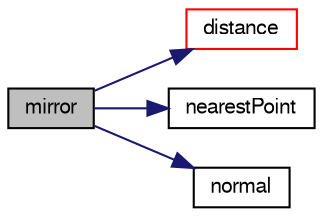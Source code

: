digraph "mirror"
{
  bgcolor="transparent";
  edge [fontname="FreeSans",fontsize="10",labelfontname="FreeSans",labelfontsize="10"];
  node [fontname="FreeSans",fontsize="10",shape=record];
  rankdir="LR";
  Node738 [label="mirror",height=0.2,width=0.4,color="black", fillcolor="grey75", style="filled", fontcolor="black"];
  Node738 -> Node739 [color="midnightblue",fontsize="10",style="solid",fontname="FreeSans"];
  Node739 [label="distance",height=0.2,width=0.4,color="red",URL="$a27570.html#a61fbf8f04b4768f4952b364ee7a9bc57",tooltip="Return distance from the given point to the plane. "];
  Node738 -> Node752 [color="midnightblue",fontsize="10",style="solid",fontname="FreeSans"];
  Node752 [label="nearestPoint",height=0.2,width=0.4,color="black",URL="$a27570.html#ac5172e8300fdfc33a0ea3971445e4d7f",tooltip="Return nearest point in the plane for the given point. "];
  Node738 -> Node753 [color="midnightblue",fontsize="10",style="solid",fontname="FreeSans"];
  Node753 [label="normal",height=0.2,width=0.4,color="black",URL="$a27570.html#a7561a676d5a3fa90384c444758baac4c",tooltip="Return plane normal. "];
}
